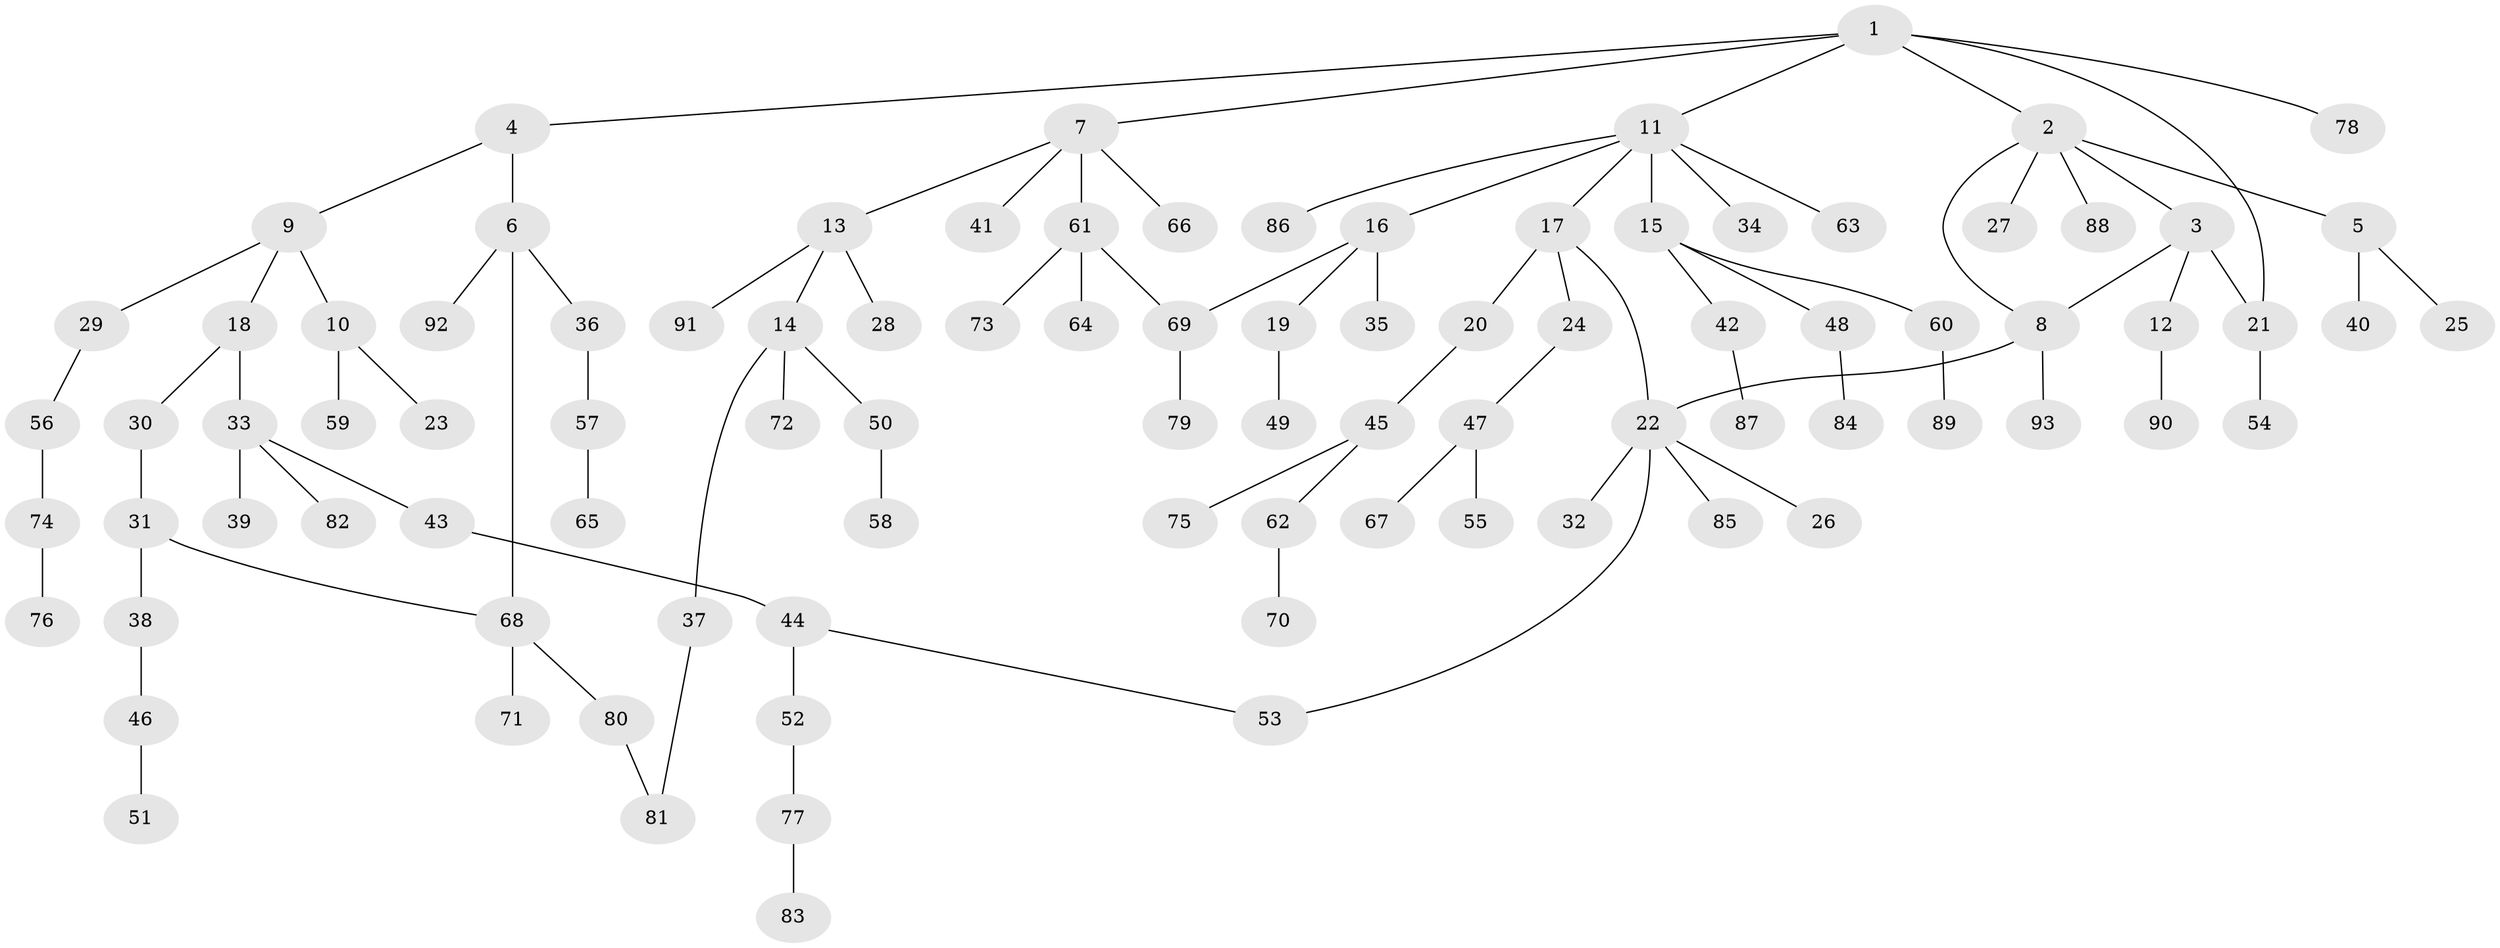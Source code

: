 // Generated by graph-tools (version 1.1) at 2025/34/03/09/25 02:34:13]
// undirected, 93 vertices, 99 edges
graph export_dot {
graph [start="1"]
  node [color=gray90,style=filled];
  1;
  2;
  3;
  4;
  5;
  6;
  7;
  8;
  9;
  10;
  11;
  12;
  13;
  14;
  15;
  16;
  17;
  18;
  19;
  20;
  21;
  22;
  23;
  24;
  25;
  26;
  27;
  28;
  29;
  30;
  31;
  32;
  33;
  34;
  35;
  36;
  37;
  38;
  39;
  40;
  41;
  42;
  43;
  44;
  45;
  46;
  47;
  48;
  49;
  50;
  51;
  52;
  53;
  54;
  55;
  56;
  57;
  58;
  59;
  60;
  61;
  62;
  63;
  64;
  65;
  66;
  67;
  68;
  69;
  70;
  71;
  72;
  73;
  74;
  75;
  76;
  77;
  78;
  79;
  80;
  81;
  82;
  83;
  84;
  85;
  86;
  87;
  88;
  89;
  90;
  91;
  92;
  93;
  1 -- 2;
  1 -- 4;
  1 -- 7;
  1 -- 11;
  1 -- 78;
  1 -- 21;
  2 -- 3;
  2 -- 5;
  2 -- 8;
  2 -- 27;
  2 -- 88;
  3 -- 12;
  3 -- 21;
  3 -- 8;
  4 -- 6;
  4 -- 9;
  5 -- 25;
  5 -- 40;
  6 -- 36;
  6 -- 68;
  6 -- 92;
  7 -- 13;
  7 -- 41;
  7 -- 61;
  7 -- 66;
  8 -- 22;
  8 -- 93;
  9 -- 10;
  9 -- 18;
  9 -- 29;
  10 -- 23;
  10 -- 59;
  11 -- 15;
  11 -- 16;
  11 -- 17;
  11 -- 34;
  11 -- 63;
  11 -- 86;
  12 -- 90;
  13 -- 14;
  13 -- 28;
  13 -- 91;
  14 -- 37;
  14 -- 50;
  14 -- 72;
  15 -- 42;
  15 -- 48;
  15 -- 60;
  16 -- 19;
  16 -- 35;
  16 -- 69;
  17 -- 20;
  17 -- 24;
  17 -- 22;
  18 -- 30;
  18 -- 33;
  19 -- 49;
  20 -- 45;
  21 -- 54;
  22 -- 26;
  22 -- 32;
  22 -- 53;
  22 -- 85;
  24 -- 47;
  29 -- 56;
  30 -- 31;
  31 -- 38;
  31 -- 68;
  33 -- 39;
  33 -- 43;
  33 -- 82;
  36 -- 57;
  37 -- 81;
  38 -- 46;
  42 -- 87;
  43 -- 44;
  44 -- 52;
  44 -- 53;
  45 -- 62;
  45 -- 75;
  46 -- 51;
  47 -- 55;
  47 -- 67;
  48 -- 84;
  50 -- 58;
  52 -- 77;
  56 -- 74;
  57 -- 65;
  60 -- 89;
  61 -- 64;
  61 -- 73;
  61 -- 69;
  62 -- 70;
  68 -- 71;
  68 -- 80;
  69 -- 79;
  74 -- 76;
  77 -- 83;
  80 -- 81;
}
